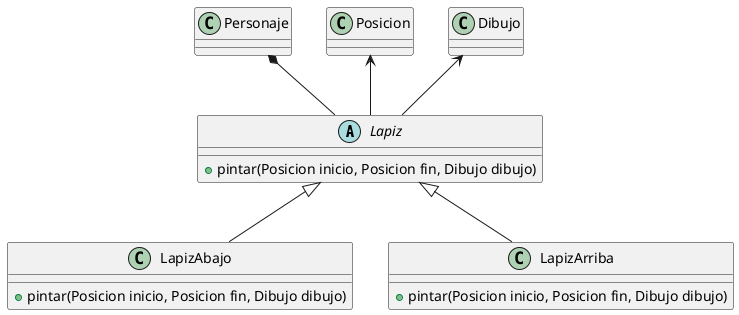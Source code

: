 @startuml

Abstract Class Lapiz{
    +pintar(Posicion inicio, Posicion fin, Dibujo dibujo)
}

Class LapizAbajo{
    +pintar(Posicion inicio, Posicion fin, Dibujo dibujo)
}

Class LapizArriba{
    +pintar(Posicion inicio, Posicion fin, Dibujo dibujo)
}

Lapiz <|-- LapizAbajo
Lapiz <|-- LapizArriba

Personaje *-- Lapiz
Posicion <-- Lapiz
Dibujo <-- Lapiz

@enduml